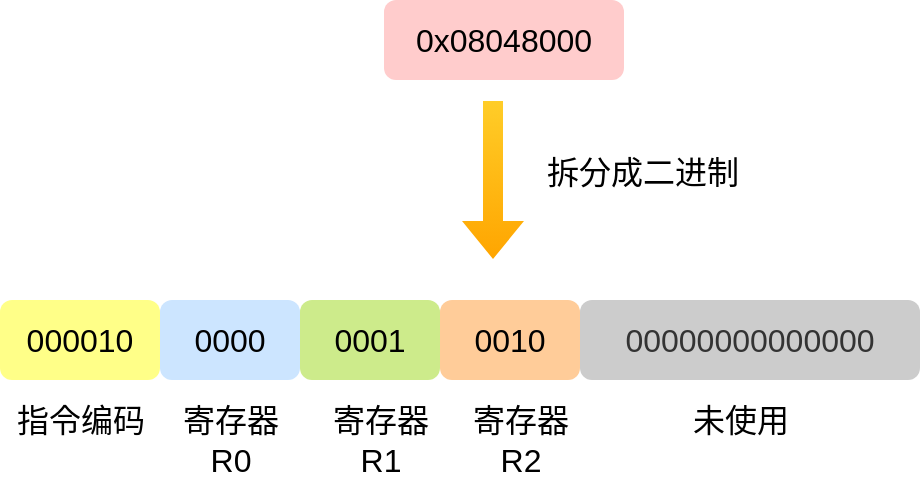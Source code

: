 <mxfile version="13.7.5" type="github">
  <diagram id="2nVrgLjWyE0ZDjUau8U9" name="Page-1">
    <mxGraphModel dx="541" dy="885" grid="1" gridSize="10" guides="1" tooltips="1" connect="1" arrows="1" fold="1" page="1" pageScale="1" pageWidth="827" pageHeight="1169" math="0" shadow="0">
      <root>
        <mxCell id="0" />
        <mxCell id="1" parent="0" />
        <mxCell id="9ZyYJKUIm6dmwLkh6u32-1" value="0x08048000" style="rounded=1;whiteSpace=wrap;html=1;fontSize=16;fillColor=#ffcccc;strokeColor=none;" vertex="1" parent="1">
          <mxGeometry x="322" y="250" width="120" height="40" as="geometry" />
        </mxCell>
        <mxCell id="9ZyYJKUIm6dmwLkh6u32-2" value="" style="shape=flexArrow;endArrow=classic;html=1;fontSize=16;fillColor=#ffcd28;gradientColor=#ffa500;strokeColor=none;" edge="1" parent="1">
          <mxGeometry width="50" height="50" relative="1" as="geometry">
            <mxPoint x="376.5" y="300" as="sourcePoint" />
            <mxPoint x="376.5" y="380" as="targetPoint" />
          </mxGeometry>
        </mxCell>
        <mxCell id="9ZyYJKUIm6dmwLkh6u32-3" value="拆分成二进制" style="text;html=1;align=center;verticalAlign=middle;resizable=0;points=[];autosize=1;fontSize=16;" vertex="1" parent="1">
          <mxGeometry x="396" y="326" width="110" height="20" as="geometry" />
        </mxCell>
        <mxCell id="9ZyYJKUIm6dmwLkh6u32-10" value="&lt;span&gt;000010&lt;/span&gt;" style="rounded=1;whiteSpace=wrap;html=1;fontSize=16;fillColor=#ffff88;strokeColor=none;" vertex="1" parent="1">
          <mxGeometry x="130" y="400" width="80" height="40" as="geometry" />
        </mxCell>
        <mxCell id="9ZyYJKUIm6dmwLkh6u32-12" value="0000" style="rounded=1;whiteSpace=wrap;html=1;fontSize=16;fillColor=#cce5ff;strokeColor=none;" vertex="1" parent="1">
          <mxGeometry x="210" y="400" width="70" height="40" as="geometry" />
        </mxCell>
        <mxCell id="9ZyYJKUIm6dmwLkh6u32-13" value="&lt;span&gt;00000000000000&lt;/span&gt;" style="rounded=1;whiteSpace=wrap;html=1;fontSize=16;fontColor=#333333;strokeColor=none;fillColor=#CCCCCC;" vertex="1" parent="1">
          <mxGeometry x="420" y="400" width="170" height="40" as="geometry" />
        </mxCell>
        <mxCell id="9ZyYJKUIm6dmwLkh6u32-15" value="指令编码" style="text;html=1;align=center;verticalAlign=middle;resizable=0;points=[];autosize=1;fontSize=16;" vertex="1" parent="1">
          <mxGeometry x="130" y="450" width="80" height="20" as="geometry" />
        </mxCell>
        <mxCell id="9ZyYJKUIm6dmwLkh6u32-16" value="寄存器 &lt;br&gt;R0" style="text;html=1;align=center;verticalAlign=middle;resizable=0;points=[];autosize=1;fontSize=16;" vertex="1" parent="1">
          <mxGeometry x="215" y="450" width="60" height="40" as="geometry" />
        </mxCell>
        <mxCell id="9ZyYJKUIm6dmwLkh6u32-17" value="未使用" style="text;html=1;align=center;verticalAlign=middle;resizable=0;points=[];autosize=1;fontSize=16;" vertex="1" parent="1">
          <mxGeometry x="470" y="450" width="60" height="20" as="geometry" />
        </mxCell>
        <mxCell id="9ZyYJKUIm6dmwLkh6u32-19" value="&lt;span&gt;0001&lt;/span&gt;" style="rounded=1;whiteSpace=wrap;html=1;fontSize=16;fillColor=#cdeb8b;strokeColor=none;" vertex="1" parent="1">
          <mxGeometry x="280" y="400" width="70" height="40" as="geometry" />
        </mxCell>
        <mxCell id="9ZyYJKUIm6dmwLkh6u32-20" value="&lt;span&gt;0010&lt;/span&gt;" style="rounded=1;whiteSpace=wrap;html=1;fontSize=16;fillColor=#ffcc99;strokeColor=none;" vertex="1" parent="1">
          <mxGeometry x="350" y="400" width="70" height="40" as="geometry" />
        </mxCell>
        <mxCell id="9ZyYJKUIm6dmwLkh6u32-21" value="寄存器 &lt;br&gt;R2" style="text;html=1;align=center;verticalAlign=middle;resizable=0;points=[];autosize=1;fontSize=16;" vertex="1" parent="1">
          <mxGeometry x="360" y="450" width="60" height="40" as="geometry" />
        </mxCell>
        <mxCell id="9ZyYJKUIm6dmwLkh6u32-22" value="寄存器 &lt;br&gt;R1" style="text;html=1;align=center;verticalAlign=middle;resizable=0;points=[];autosize=1;fontSize=16;" vertex="1" parent="1">
          <mxGeometry x="290" y="450" width="60" height="40" as="geometry" />
        </mxCell>
      </root>
    </mxGraphModel>
  </diagram>
</mxfile>
